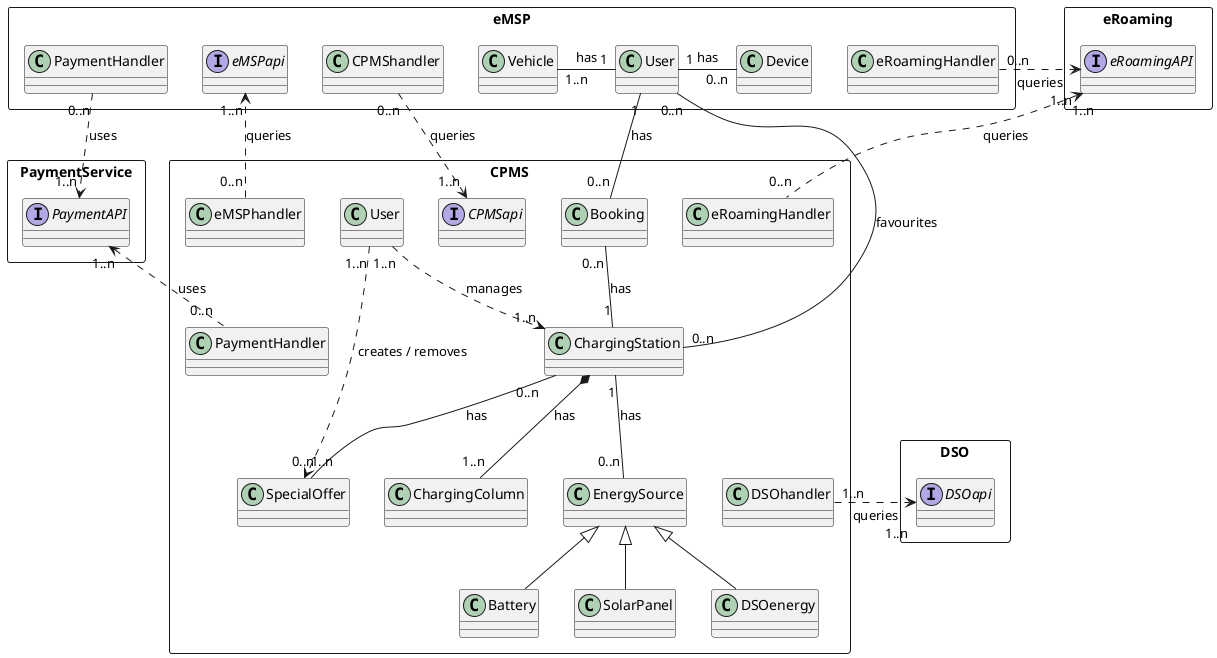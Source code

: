 @startuml



/' eMSP '/

package eMSP <<Rectangle>> {

  interface eMSPapi

  class "User" as eMSPuser
  class Vehicle
  class Device
  class CPMShandler
  class "eRoamingHandler" as eMSPeRoamingHandler
  class "PaymentHandler" as eMSPpaymentHandler
}

Vehicle "1..n" - "1" eMSPuser : "has"
eMSPuser "1" - "0..n" Device : "has"

CPMShandler -[hidden] Vehicle
Device -[hidden] eMSPeRoamingHandler



/' CPMS '/

package CPMS <<Rectangle>> {

  interface CPMSapi

  class "User" as CPMSuser 
  class ChargingStation
  class ChargingColumn
  class Booking
  class SpecialOffer
  class EnergySource
  class Battery
  class SolarPanel
  class DSOenergy
  class eMSPhandler
  class DSOhandler
  class "eRoamingHandler" as CPMSeRoamingHandler
  class "PaymentHandler" as CPMSpaymentHandler
}

EnergySource <|-- Battery
EnergySource <|-- SolarPanel
EnergySource <|-- DSOenergy

ChargingStation *-- "1..n" ChargingColumn : "has"
Booking "0..n" -- "1" ChargingStation : "has"
ChargingStation "1" -- "0..n" EnergySource : "has"
ChargingStation "0..n" -- "0..n" SpecialOffer : "has"

CPMSuser "1..n" ..> "1..n" SpecialOffer : "creates / removes"
CPMSuser "1..n" ..> "1..n" ChargingStation: "manages"

EnergySource -[hidden] DSOhandler
CPMSpaymentHandler -[hidden] ChargingStation
CPMSuser -[hidden] Booking



/' DSO '/

package DSO <<Rectangle>> {

  interface DSOapi
}



/' eRoaming '/

package eRoaming <<Rectangle>> {

  interface eRoamingAPI
}



/' PaymentService '/

package PaymentService <<Rectangle>> {

  interface PaymentAPI
}



/' eMSP - CPMS'/

eMSPuser "1" -- "0..n" Booking : "has"
eMSPuser "0..n" -- "0..n" ChargingStation : "favourites"



/' APIs '/

' eMSP
eMSPhandler "0..n" .> "1..n" eMSPapi : "queries"

' CPMS
CPMShandler "0..n" ..> "1..n" CPMSapi : "queries"

' DSO
DSOhandler "1..n" .> "1..n" DSOapi : "queries"

' eRoaming
eMSPeRoamingHandler "0..n" .> "1..n" eRoamingAPI : "queries"
eRoamingAPI "1..n" <. "0..n" CPMSeRoamingHandler : "queries"

' PaymentService
eMSPpaymentHandler "0..n" ..> "1..n" PaymentAPI : "uses"
PaymentAPI "1..n" <. "0..n" CPMSpaymentHandler : "uses"



@enduml
